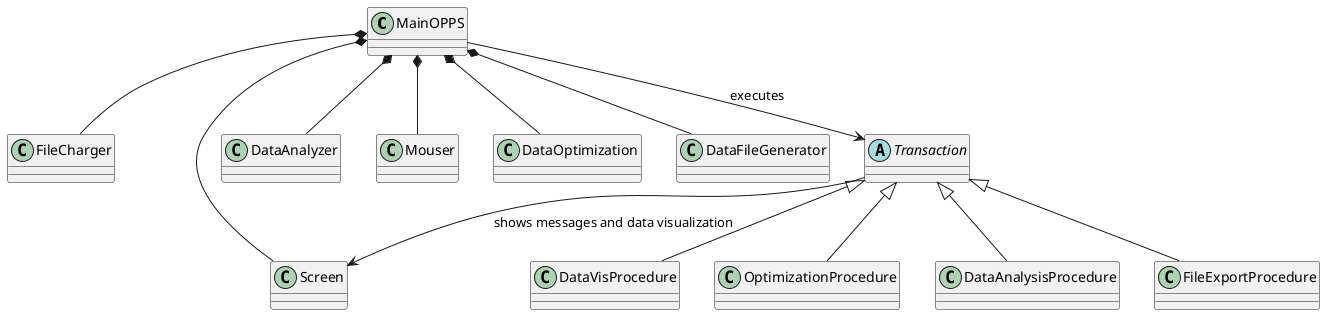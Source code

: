 @startuml
class  MainOPPS 
class  FileCharger
class  Screen
class  DataAnalyzer
class  Mouser
class  DataOptimization
class  DataFileGenerator
abstract class Transaction
class  DataVisProcedure
class  OptimizationProcedure
class  DataAnalysisProcedure
class  FileExportProcedure


MainOPPS *-- FileCharger
MainOPPS *-- Screen
MainOPPS *-- Mouser
MainOPPS *-- DataFileGenerator
MainOPPS *-- DataAnalyzer
MainOPPS *-- DataOptimization
MainOPPS --> Transaction: "executes"
Transaction <|-- FileExportProcedure
Transaction <|-- DataAnalysisProcedure
Transaction <|-- OptimizationProcedure
Transaction <|-- DataVisProcedure
Transaction --> Screen: "shows messages and data visualization"
@enduml